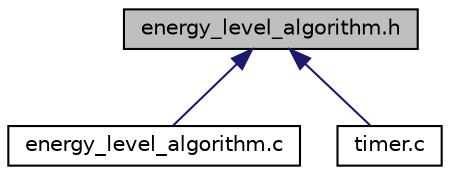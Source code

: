 digraph "energy_level_algorithm.h"
{
  edge [fontname="Helvetica",fontsize="10",labelfontname="Helvetica",labelfontsize="10"];
  node [fontname="Helvetica",fontsize="10",shape=record];
  Node4 [label="energy_level_algorithm.h",height=0.2,width=0.4,color="black", fillcolor="grey75", style="filled", fontcolor="black"];
  Node4 -> Node5 [dir="back",color="midnightblue",fontsize="10",style="solid",fontname="Helvetica"];
  Node5 [label="energy_level_algorithm.c",height=0.2,width=0.4,color="black", fillcolor="white", style="filled",URL="$d6/dfc/energy__level__algorithm_8c.html"];
  Node4 -> Node6 [dir="back",color="midnightblue",fontsize="10",style="solid",fontname="Helvetica"];
  Node6 [label="timer.c",height=0.2,width=0.4,color="black", fillcolor="white", style="filled",URL="$df/d41/timer_8c.html"];
}
